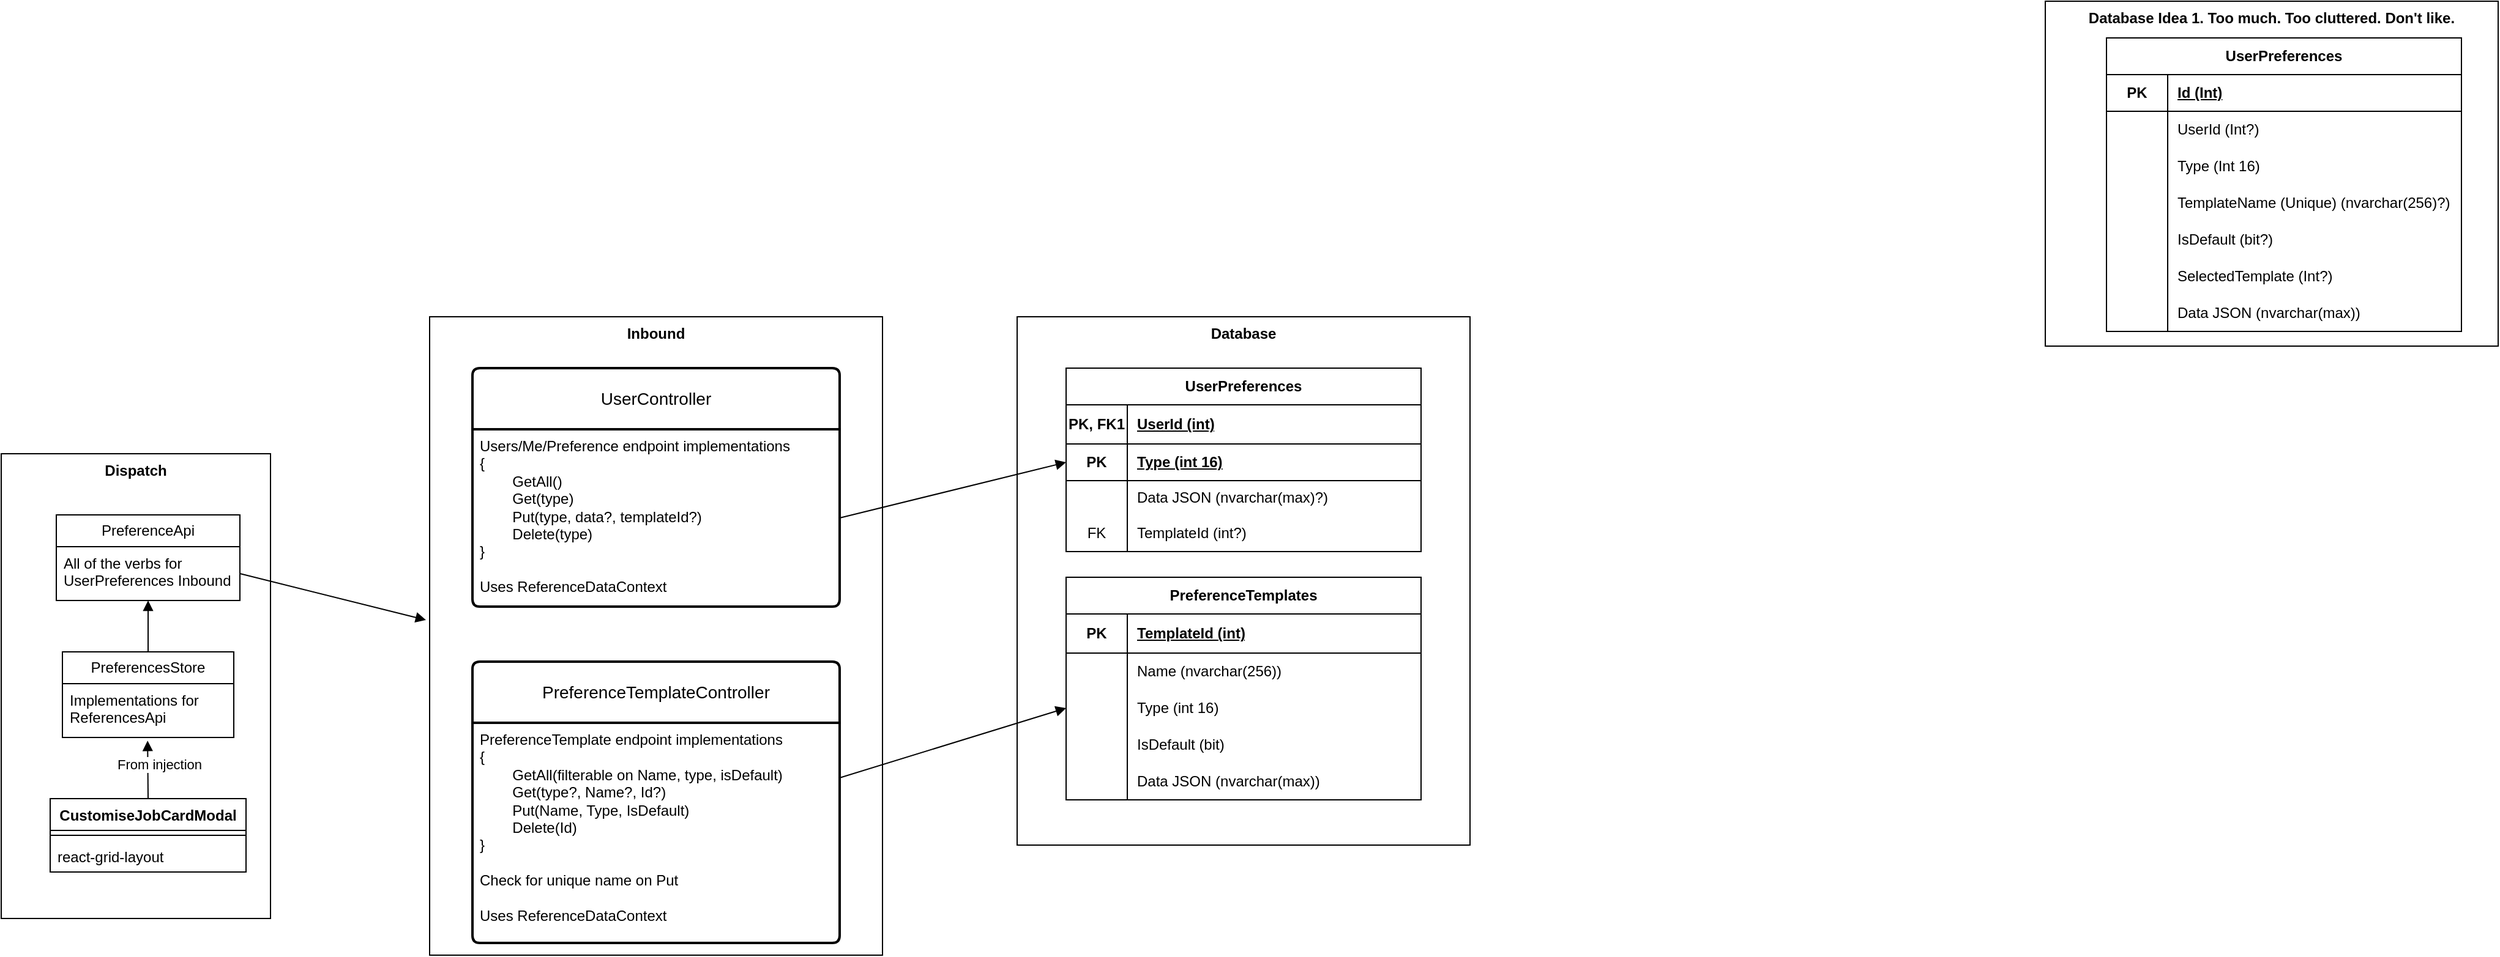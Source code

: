 <mxfile version="24.2.3" type="github">
  <diagram name="Page-1" id="9DyKg4T394X26kreyuBQ">
    <mxGraphModel dx="2261" dy="1907" grid="1" gridSize="10" guides="1" tooltips="1" connect="1" arrows="1" fold="1" page="1" pageScale="1" pageWidth="827" pageHeight="1169" math="0" shadow="0">
      <root>
        <mxCell id="0" />
        <mxCell id="1" parent="0" />
        <mxCell id="TbZ4qbZKmrbIbrMRyuYd-15" value="&lt;b&gt;Inbound&lt;/b&gt;" style="html=1;whiteSpace=wrap;verticalAlign=top;" parent="1" vertex="1">
          <mxGeometry x="210" y="138" width="370" height="522" as="geometry" />
        </mxCell>
        <mxCell id="TbZ4qbZKmrbIbrMRyuYd-16" value="PreferenceTemplateController" style="swimlane;childLayout=stackLayout;horizontal=1;startSize=50;horizontalStack=0;rounded=1;fontSize=14;fontStyle=0;strokeWidth=2;resizeParent=0;resizeLast=1;shadow=0;dashed=0;align=center;arcSize=4;whiteSpace=wrap;html=1;" parent="1" vertex="1">
          <mxGeometry x="245" y="420" width="300" height="230" as="geometry" />
        </mxCell>
        <mxCell id="TbZ4qbZKmrbIbrMRyuYd-17" value="&lt;div&gt;&lt;span style=&quot;background-color: initial;&quot;&gt;PreferenceTemplate endpoint implementations&lt;/span&gt;&lt;br&gt;&lt;/div&gt;&lt;div&gt;{&lt;/div&gt;&lt;div&gt;&lt;span style=&quot;white-space: pre;&quot;&gt;&#x9;&lt;/span&gt;GetAll(filterable on Name, type, isDefault)&lt;br&gt;&lt;/div&gt;&lt;div&gt;&lt;span style=&quot;white-space: pre;&quot;&gt;&#x9;&lt;/span&gt;Get(type?, Name?, Id?)&lt;/div&gt;&lt;div&gt;&lt;span style=&quot;white-space: pre;&quot;&gt;&#x9;&lt;/span&gt;Put(Name, Type, IsDefault)&lt;br&gt;&lt;/div&gt;&lt;div&gt;&lt;span style=&quot;white-space: pre;&quot;&gt;&#x9;&lt;/span&gt;Delete(Id)&lt;/div&gt;&lt;div&gt;}&lt;/div&gt;&lt;div&gt;&lt;br&gt;&lt;/div&gt;&lt;div&gt;Check for unique name on Put&lt;/div&gt;&lt;div&gt;&lt;br&gt;&lt;/div&gt;&lt;div&gt;Uses ReferenceDataContext&lt;/div&gt;" style="align=left;strokeColor=none;fillColor=none;spacingLeft=4;fontSize=12;verticalAlign=top;resizable=0;rotatable=0;part=1;html=1;" parent="TbZ4qbZKmrbIbrMRyuYd-16" vertex="1">
          <mxGeometry y="50" width="300" height="180" as="geometry" />
        </mxCell>
        <mxCell id="TbZ4qbZKmrbIbrMRyuYd-18" value="&lt;b&gt;Dispatch&lt;/b&gt;" style="html=1;whiteSpace=wrap;verticalAlign=top;" parent="1" vertex="1">
          <mxGeometry x="-140" y="250" width="220" height="380" as="geometry" />
        </mxCell>
        <mxCell id="TbZ4qbZKmrbIbrMRyuYd-19" value="PreferenceApi" style="swimlane;fontStyle=0;childLayout=stackLayout;horizontal=1;startSize=26;fillColor=none;horizontalStack=0;resizeParent=1;resizeParentMax=0;resizeLast=0;collapsible=1;marginBottom=0;whiteSpace=wrap;html=1;" parent="1" vertex="1">
          <mxGeometry x="-95" y="300" width="150" height="70" as="geometry" />
        </mxCell>
        <mxCell id="TbZ4qbZKmrbIbrMRyuYd-20" value="All of the verbs for&amp;nbsp;&lt;div&gt;UserPreferences Inbound&lt;/div&gt;" style="text;strokeColor=none;fillColor=none;align=left;verticalAlign=top;spacingLeft=4;spacingRight=4;overflow=hidden;rotatable=0;points=[[0,0.5],[1,0.5]];portConstraint=eastwest;whiteSpace=wrap;html=1;" parent="TbZ4qbZKmrbIbrMRyuYd-19" vertex="1">
          <mxGeometry y="26" width="150" height="44" as="geometry" />
        </mxCell>
        <mxCell id="TbZ4qbZKmrbIbrMRyuYd-23" value="" style="html=1;verticalAlign=bottom;endArrow=block;curved=0;rounded=0;exitX=1;exitY=0.5;exitDx=0;exitDy=0;entryX=-0.008;entryY=0.475;entryDx=0;entryDy=0;entryPerimeter=0;" parent="1" source="TbZ4qbZKmrbIbrMRyuYd-20" target="TbZ4qbZKmrbIbrMRyuYd-15" edge="1">
          <mxGeometry width="80" relative="1" as="geometry">
            <mxPoint x="100" y="280" as="sourcePoint" />
            <mxPoint x="180" y="280" as="targetPoint" />
          </mxGeometry>
        </mxCell>
        <mxCell id="TbZ4qbZKmrbIbrMRyuYd-24" value="PreferencesStore" style="swimlane;fontStyle=0;childLayout=stackLayout;horizontal=1;startSize=26;fillColor=none;horizontalStack=0;resizeParent=1;resizeParentMax=0;resizeLast=0;collapsible=1;marginBottom=0;whiteSpace=wrap;html=1;" parent="1" vertex="1">
          <mxGeometry x="-90" y="412" width="140" height="70" as="geometry" />
        </mxCell>
        <mxCell id="TbZ4qbZKmrbIbrMRyuYd-25" value="Implementations for&amp;nbsp;&lt;div&gt;ReferencesApi&lt;/div&gt;" style="text;strokeColor=none;fillColor=none;align=left;verticalAlign=top;spacingLeft=4;spacingRight=4;overflow=hidden;rotatable=0;points=[[0,0.5],[1,0.5]];portConstraint=eastwest;whiteSpace=wrap;html=1;" parent="TbZ4qbZKmrbIbrMRyuYd-24" vertex="1">
          <mxGeometry y="26" width="140" height="44" as="geometry" />
        </mxCell>
        <mxCell id="TbZ4qbZKmrbIbrMRyuYd-26" value="" style="html=1;verticalAlign=bottom;endArrow=block;curved=0;rounded=0;exitX=0.5;exitY=0;exitDx=0;exitDy=0;" parent="1" source="TbZ4qbZKmrbIbrMRyuYd-24" target="TbZ4qbZKmrbIbrMRyuYd-20" edge="1">
          <mxGeometry width="80" relative="1" as="geometry">
            <mxPoint x="30" y="382" as="sourcePoint" />
            <mxPoint x="110" y="382" as="targetPoint" />
          </mxGeometry>
        </mxCell>
        <mxCell id="TbZ4qbZKmrbIbrMRyuYd-27" value="CustomiseJobCardModal" style="swimlane;fontStyle=1;align=center;verticalAlign=top;childLayout=stackLayout;horizontal=1;startSize=26;horizontalStack=0;resizeParent=1;resizeParentMax=0;resizeLast=0;collapsible=1;marginBottom=0;whiteSpace=wrap;html=1;" parent="1" vertex="1">
          <mxGeometry x="-100" y="532" width="160" height="60" as="geometry" />
        </mxCell>
        <mxCell id="TbZ4qbZKmrbIbrMRyuYd-29" value="" style="line;strokeWidth=1;fillColor=none;align=left;verticalAlign=middle;spacingTop=-1;spacingLeft=3;spacingRight=3;rotatable=0;labelPosition=right;points=[];portConstraint=eastwest;strokeColor=inherit;" parent="TbZ4qbZKmrbIbrMRyuYd-27" vertex="1">
          <mxGeometry y="26" width="160" height="8" as="geometry" />
        </mxCell>
        <mxCell id="TbZ4qbZKmrbIbrMRyuYd-28" value="react-grid-layout" style="text;strokeColor=none;fillColor=none;align=left;verticalAlign=top;spacingLeft=4;spacingRight=4;overflow=hidden;rotatable=0;points=[[0,0.5],[1,0.5]];portConstraint=eastwest;whiteSpace=wrap;html=1;" parent="TbZ4qbZKmrbIbrMRyuYd-27" vertex="1">
          <mxGeometry y="34" width="160" height="26" as="geometry" />
        </mxCell>
        <mxCell id="TbZ4qbZKmrbIbrMRyuYd-31" value="From injection" style="html=1;verticalAlign=bottom;endArrow=block;curved=0;rounded=0;exitX=0.5;exitY=0;exitDx=0;exitDy=0;entryX=0.497;entryY=1.059;entryDx=0;entryDy=0;entryPerimeter=0;" parent="1" source="TbZ4qbZKmrbIbrMRyuYd-27" target="TbZ4qbZKmrbIbrMRyuYd-25" edge="1">
          <mxGeometry x="-0.205" y="-9" width="80" relative="1" as="geometry">
            <mxPoint x="30" y="382" as="sourcePoint" />
            <mxPoint x="110" y="382" as="targetPoint" />
            <mxPoint as="offset" />
          </mxGeometry>
        </mxCell>
        <mxCell id="QdFxv_SIWKZ_LwmQHkhb-37" value="&lt;b&gt;Database Idea 1. Too much. Too cluttered. Don&#39;t like.&lt;/b&gt;" style="html=1;whiteSpace=wrap;verticalAlign=top;" parent="1" vertex="1">
          <mxGeometry x="1530" y="-120" width="370" height="282" as="geometry" />
        </mxCell>
        <mxCell id="QdFxv_SIWKZ_LwmQHkhb-38" value="UserPreferences" style="shape=table;startSize=30;container=1;collapsible=1;childLayout=tableLayout;fixedRows=1;rowLines=0;fontStyle=1;align=center;resizeLast=1;html=1;whiteSpace=wrap;" parent="1" vertex="1">
          <mxGeometry x="1580" y="-90" width="290" height="240" as="geometry">
            <mxRectangle x="600" y="168" width="130" height="30" as="alternateBounds" />
          </mxGeometry>
        </mxCell>
        <mxCell id="QdFxv_SIWKZ_LwmQHkhb-39" value="" style="shape=tableRow;horizontal=0;startSize=0;swimlaneHead=0;swimlaneBody=0;fillColor=none;collapsible=0;dropTarget=0;points=[[0,0.5],[1,0.5]];portConstraint=eastwest;top=0;left=0;right=0;bottom=1;html=1;" parent="QdFxv_SIWKZ_LwmQHkhb-38" vertex="1">
          <mxGeometry y="30" width="290" height="30" as="geometry" />
        </mxCell>
        <mxCell id="QdFxv_SIWKZ_LwmQHkhb-40" value="PK" style="shape=partialRectangle;connectable=0;fillColor=none;top=0;left=0;bottom=0;right=0;fontStyle=1;overflow=hidden;html=1;whiteSpace=wrap;" parent="QdFxv_SIWKZ_LwmQHkhb-39" vertex="1">
          <mxGeometry width="50" height="30" as="geometry">
            <mxRectangle width="50" height="30" as="alternateBounds" />
          </mxGeometry>
        </mxCell>
        <mxCell id="QdFxv_SIWKZ_LwmQHkhb-41" value="Id (Int)" style="shape=partialRectangle;connectable=0;fillColor=none;top=0;left=0;bottom=0;right=0;align=left;spacingLeft=6;fontStyle=5;overflow=hidden;html=1;whiteSpace=wrap;" parent="QdFxv_SIWKZ_LwmQHkhb-39" vertex="1">
          <mxGeometry x="50" width="240" height="30" as="geometry">
            <mxRectangle width="240" height="30" as="alternateBounds" />
          </mxGeometry>
        </mxCell>
        <mxCell id="QdFxv_SIWKZ_LwmQHkhb-42" value="" style="shape=tableRow;horizontal=0;startSize=0;swimlaneHead=0;swimlaneBody=0;fillColor=none;collapsible=0;dropTarget=0;points=[[0,0.5],[1,0.5]];portConstraint=eastwest;top=0;left=0;right=0;bottom=0;html=1;" parent="QdFxv_SIWKZ_LwmQHkhb-38" vertex="1">
          <mxGeometry y="60" width="290" height="30" as="geometry" />
        </mxCell>
        <mxCell id="QdFxv_SIWKZ_LwmQHkhb-43" value="" style="shape=partialRectangle;connectable=0;fillColor=none;top=0;left=0;bottom=0;right=0;editable=1;overflow=hidden;html=1;whiteSpace=wrap;" parent="QdFxv_SIWKZ_LwmQHkhb-42" vertex="1">
          <mxGeometry width="50" height="30" as="geometry">
            <mxRectangle width="50" height="30" as="alternateBounds" />
          </mxGeometry>
        </mxCell>
        <mxCell id="QdFxv_SIWKZ_LwmQHkhb-44" value="&lt;span style=&quot;color: rgb(0, 0, 0); font-family: Helvetica; font-size: 12px; font-style: normal; font-variant-ligatures: normal; font-variant-caps: normal; font-weight: 400; letter-spacing: normal; orphans: 2; text-align: left; text-indent: 0px; text-transform: none; widows: 2; word-spacing: 0px; -webkit-text-stroke-width: 0px; white-space: normal; background-color: rgb(251, 251, 251); text-decoration-thickness: initial; text-decoration-style: initial; text-decoration-color: initial; display: inline !important; float: none;&quot;&gt;UserId (Int?)&lt;/span&gt;" style="shape=partialRectangle;connectable=0;fillColor=none;top=0;left=0;bottom=0;right=0;align=left;spacingLeft=6;overflow=hidden;html=1;whiteSpace=wrap;" parent="QdFxv_SIWKZ_LwmQHkhb-42" vertex="1">
          <mxGeometry x="50" width="240" height="30" as="geometry">
            <mxRectangle width="240" height="30" as="alternateBounds" />
          </mxGeometry>
        </mxCell>
        <mxCell id="QdFxv_SIWKZ_LwmQHkhb-45" value="" style="shape=tableRow;horizontal=0;startSize=0;swimlaneHead=0;swimlaneBody=0;fillColor=none;collapsible=0;dropTarget=0;points=[[0,0.5],[1,0.5]];portConstraint=eastwest;top=0;left=0;right=0;bottom=0;html=1;" parent="QdFxv_SIWKZ_LwmQHkhb-38" vertex="1">
          <mxGeometry y="90" width="290" height="30" as="geometry" />
        </mxCell>
        <mxCell id="QdFxv_SIWKZ_LwmQHkhb-46" value="" style="shape=partialRectangle;connectable=0;fillColor=none;top=0;left=0;bottom=0;right=0;editable=1;overflow=hidden;html=1;whiteSpace=wrap;" parent="QdFxv_SIWKZ_LwmQHkhb-45" vertex="1">
          <mxGeometry width="50" height="30" as="geometry">
            <mxRectangle width="50" height="30" as="alternateBounds" />
          </mxGeometry>
        </mxCell>
        <mxCell id="QdFxv_SIWKZ_LwmQHkhb-47" value="Type (Int 16)" style="shape=partialRectangle;connectable=0;fillColor=none;top=0;left=0;bottom=0;right=0;align=left;spacingLeft=6;overflow=hidden;html=1;whiteSpace=wrap;" parent="QdFxv_SIWKZ_LwmQHkhb-45" vertex="1">
          <mxGeometry x="50" width="240" height="30" as="geometry">
            <mxRectangle width="240" height="30" as="alternateBounds" />
          </mxGeometry>
        </mxCell>
        <mxCell id="QdFxv_SIWKZ_LwmQHkhb-48" value="" style="shape=tableRow;horizontal=0;startSize=0;swimlaneHead=0;swimlaneBody=0;fillColor=none;collapsible=0;dropTarget=0;points=[[0,0.5],[1,0.5]];portConstraint=eastwest;top=0;left=0;right=0;bottom=0;html=1;" parent="QdFxv_SIWKZ_LwmQHkhb-38" vertex="1">
          <mxGeometry y="120" width="290" height="30" as="geometry" />
        </mxCell>
        <mxCell id="QdFxv_SIWKZ_LwmQHkhb-49" value="" style="shape=partialRectangle;connectable=0;fillColor=none;top=0;left=0;bottom=0;right=0;editable=1;overflow=hidden;html=1;whiteSpace=wrap;" parent="QdFxv_SIWKZ_LwmQHkhb-48" vertex="1">
          <mxGeometry width="50" height="30" as="geometry">
            <mxRectangle width="50" height="30" as="alternateBounds" />
          </mxGeometry>
        </mxCell>
        <mxCell id="QdFxv_SIWKZ_LwmQHkhb-50" value="TemplateName (Unique) (nvarchar(256)?)" style="shape=partialRectangle;connectable=0;fillColor=none;top=0;left=0;bottom=0;right=0;align=left;spacingLeft=6;overflow=hidden;html=1;whiteSpace=wrap;" parent="QdFxv_SIWKZ_LwmQHkhb-48" vertex="1">
          <mxGeometry x="50" width="240" height="30" as="geometry">
            <mxRectangle width="240" height="30" as="alternateBounds" />
          </mxGeometry>
        </mxCell>
        <mxCell id="QdFxv_SIWKZ_LwmQHkhb-51" value="" style="shape=tableRow;horizontal=0;startSize=0;swimlaneHead=0;swimlaneBody=0;fillColor=none;collapsible=0;dropTarget=0;points=[[0,0.5],[1,0.5]];portConstraint=eastwest;top=0;left=0;right=0;bottom=0;html=1;" parent="QdFxv_SIWKZ_LwmQHkhb-38" vertex="1">
          <mxGeometry y="150" width="290" height="30" as="geometry" />
        </mxCell>
        <mxCell id="QdFxv_SIWKZ_LwmQHkhb-52" value="" style="shape=partialRectangle;connectable=0;fillColor=none;top=0;left=0;bottom=0;right=0;editable=1;overflow=hidden;html=1;whiteSpace=wrap;" parent="QdFxv_SIWKZ_LwmQHkhb-51" vertex="1">
          <mxGeometry width="50" height="30" as="geometry">
            <mxRectangle width="50" height="30" as="alternateBounds" />
          </mxGeometry>
        </mxCell>
        <mxCell id="QdFxv_SIWKZ_LwmQHkhb-53" value="IsDefault (bit?)" style="shape=partialRectangle;connectable=0;fillColor=none;top=0;left=0;bottom=0;right=0;align=left;spacingLeft=6;overflow=hidden;html=1;whiteSpace=wrap;" parent="QdFxv_SIWKZ_LwmQHkhb-51" vertex="1">
          <mxGeometry x="50" width="240" height="30" as="geometry">
            <mxRectangle width="240" height="30" as="alternateBounds" />
          </mxGeometry>
        </mxCell>
        <mxCell id="QdFxv_SIWKZ_LwmQHkhb-54" value="" style="shape=tableRow;horizontal=0;startSize=0;swimlaneHead=0;swimlaneBody=0;fillColor=none;collapsible=0;dropTarget=0;points=[[0,0.5],[1,0.5]];portConstraint=eastwest;top=0;left=0;right=0;bottom=0;html=1;" parent="QdFxv_SIWKZ_LwmQHkhb-38" vertex="1">
          <mxGeometry y="180" width="290" height="30" as="geometry" />
        </mxCell>
        <mxCell id="QdFxv_SIWKZ_LwmQHkhb-55" value="" style="shape=partialRectangle;connectable=0;fillColor=none;top=0;left=0;bottom=0;right=0;editable=1;overflow=hidden;html=1;whiteSpace=wrap;" parent="QdFxv_SIWKZ_LwmQHkhb-54" vertex="1">
          <mxGeometry width="50" height="30" as="geometry">
            <mxRectangle width="50" height="30" as="alternateBounds" />
          </mxGeometry>
        </mxCell>
        <mxCell id="QdFxv_SIWKZ_LwmQHkhb-56" value="SelectedTemplate (Int?)" style="shape=partialRectangle;connectable=0;fillColor=none;top=0;left=0;bottom=0;right=0;align=left;spacingLeft=6;overflow=hidden;html=1;whiteSpace=wrap;" parent="QdFxv_SIWKZ_LwmQHkhb-54" vertex="1">
          <mxGeometry x="50" width="240" height="30" as="geometry">
            <mxRectangle width="240" height="30" as="alternateBounds" />
          </mxGeometry>
        </mxCell>
        <mxCell id="QdFxv_SIWKZ_LwmQHkhb-57" value="" style="shape=tableRow;horizontal=0;startSize=0;swimlaneHead=0;swimlaneBody=0;fillColor=none;collapsible=0;dropTarget=0;points=[[0,0.5],[1,0.5]];portConstraint=eastwest;top=0;left=0;right=0;bottom=0;html=1;" parent="QdFxv_SIWKZ_LwmQHkhb-38" vertex="1">
          <mxGeometry y="210" width="290" height="30" as="geometry" />
        </mxCell>
        <mxCell id="QdFxv_SIWKZ_LwmQHkhb-58" value="" style="shape=partialRectangle;connectable=0;fillColor=none;top=0;left=0;bottom=0;right=0;editable=1;overflow=hidden;html=1;whiteSpace=wrap;" parent="QdFxv_SIWKZ_LwmQHkhb-57" vertex="1">
          <mxGeometry width="50" height="30" as="geometry">
            <mxRectangle width="50" height="30" as="alternateBounds" />
          </mxGeometry>
        </mxCell>
        <mxCell id="QdFxv_SIWKZ_LwmQHkhb-59" value="Data JSON (nvarchar(max))" style="shape=partialRectangle;connectable=0;fillColor=none;top=0;left=0;bottom=0;right=0;align=left;spacingLeft=6;overflow=hidden;html=1;whiteSpace=wrap;" parent="QdFxv_SIWKZ_LwmQHkhb-57" vertex="1">
          <mxGeometry x="50" width="240" height="30" as="geometry">
            <mxRectangle width="240" height="30" as="alternateBounds" />
          </mxGeometry>
        </mxCell>
        <mxCell id="QdFxv_SIWKZ_LwmQHkhb-60" value="&lt;b&gt;Database&lt;/b&gt;" style="html=1;whiteSpace=wrap;verticalAlign=top;" parent="1" vertex="1">
          <mxGeometry x="690" y="138" width="370" height="432" as="geometry" />
        </mxCell>
        <mxCell id="QdFxv_SIWKZ_LwmQHkhb-61" value="UserPreferences" style="shape=table;startSize=30;container=1;collapsible=1;childLayout=tableLayout;fixedRows=1;rowLines=0;fontStyle=1;align=center;resizeLast=1;html=1;whiteSpace=wrap;" parent="1" vertex="1">
          <mxGeometry x="730" y="180" width="290" height="150" as="geometry">
            <mxRectangle x="600" y="168" width="130" height="30" as="alternateBounds" />
          </mxGeometry>
        </mxCell>
        <mxCell id="QdFxv_SIWKZ_LwmQHkhb-62" value="" style="shape=tableRow;horizontal=0;startSize=0;swimlaneHead=0;swimlaneBody=0;fillColor=none;collapsible=0;dropTarget=0;points=[[0,0.5],[1,0.5]];portConstraint=eastwest;top=0;left=0;right=0;bottom=1;html=1;" parent="QdFxv_SIWKZ_LwmQHkhb-61" vertex="1">
          <mxGeometry y="30" width="290" height="32" as="geometry" />
        </mxCell>
        <mxCell id="QdFxv_SIWKZ_LwmQHkhb-63" value="PK, FK1" style="shape=partialRectangle;connectable=0;fillColor=none;top=0;left=0;bottom=0;right=0;fontStyle=1;overflow=hidden;html=1;whiteSpace=wrap;" parent="QdFxv_SIWKZ_LwmQHkhb-62" vertex="1">
          <mxGeometry width="50" height="32" as="geometry">
            <mxRectangle width="50" height="32" as="alternateBounds" />
          </mxGeometry>
        </mxCell>
        <mxCell id="QdFxv_SIWKZ_LwmQHkhb-64" value="UserId (int)" style="shape=partialRectangle;connectable=0;fillColor=none;top=0;left=0;bottom=0;right=0;align=left;spacingLeft=6;fontStyle=5;overflow=hidden;html=1;whiteSpace=wrap;" parent="QdFxv_SIWKZ_LwmQHkhb-62" vertex="1">
          <mxGeometry x="50" width="240" height="32" as="geometry">
            <mxRectangle width="240" height="32" as="alternateBounds" />
          </mxGeometry>
        </mxCell>
        <mxCell id="QdFxv_SIWKZ_LwmQHkhb-83" value="" style="shape=tableRow;horizontal=0;startSize=0;swimlaneHead=0;swimlaneBody=0;fillColor=none;collapsible=0;dropTarget=0;points=[[0,0.5],[1,0.5]];portConstraint=eastwest;top=0;left=0;right=0;bottom=1;html=1;" parent="QdFxv_SIWKZ_LwmQHkhb-61" vertex="1">
          <mxGeometry y="62" width="290" height="30" as="geometry" />
        </mxCell>
        <mxCell id="QdFxv_SIWKZ_LwmQHkhb-84" value="PK" style="shape=partialRectangle;connectable=0;fillColor=none;top=0;left=0;bottom=0;right=0;fontStyle=1;overflow=hidden;html=1;whiteSpace=wrap;" parent="QdFxv_SIWKZ_LwmQHkhb-83" vertex="1">
          <mxGeometry width="50" height="30" as="geometry">
            <mxRectangle width="50" height="30" as="alternateBounds" />
          </mxGeometry>
        </mxCell>
        <mxCell id="QdFxv_SIWKZ_LwmQHkhb-85" value="Type (int 16)" style="shape=partialRectangle;connectable=0;fillColor=none;top=0;left=0;bottom=0;right=0;align=left;spacingLeft=6;fontStyle=5;overflow=hidden;html=1;whiteSpace=wrap;" parent="QdFxv_SIWKZ_LwmQHkhb-83" vertex="1">
          <mxGeometry x="50" width="240" height="30" as="geometry">
            <mxRectangle width="240" height="30" as="alternateBounds" />
          </mxGeometry>
        </mxCell>
        <mxCell id="QdFxv_SIWKZ_LwmQHkhb-80" value="" style="shape=tableRow;horizontal=0;startSize=0;swimlaneHead=0;swimlaneBody=0;fillColor=none;collapsible=0;dropTarget=0;points=[[0,0.5],[1,0.5]];portConstraint=eastwest;top=0;left=0;right=0;bottom=0;html=1;" parent="QdFxv_SIWKZ_LwmQHkhb-61" vertex="1">
          <mxGeometry y="92" width="290" height="28" as="geometry" />
        </mxCell>
        <mxCell id="QdFxv_SIWKZ_LwmQHkhb-81" value="" style="shape=partialRectangle;connectable=0;fillColor=none;top=0;left=0;bottom=0;right=0;editable=1;overflow=hidden;html=1;whiteSpace=wrap;" parent="QdFxv_SIWKZ_LwmQHkhb-80" vertex="1">
          <mxGeometry width="50" height="28" as="geometry">
            <mxRectangle width="50" height="28" as="alternateBounds" />
          </mxGeometry>
        </mxCell>
        <mxCell id="QdFxv_SIWKZ_LwmQHkhb-82" value="Data JSON (nvarchar(max)?)" style="shape=partialRectangle;connectable=0;fillColor=none;top=0;left=0;bottom=0;right=0;align=left;spacingLeft=6;overflow=hidden;html=1;whiteSpace=wrap;" parent="QdFxv_SIWKZ_LwmQHkhb-80" vertex="1">
          <mxGeometry x="50" width="240" height="28" as="geometry">
            <mxRectangle width="240" height="28" as="alternateBounds" />
          </mxGeometry>
        </mxCell>
        <mxCell id="QdFxv_SIWKZ_LwmQHkhb-89" value="" style="shape=tableRow;horizontal=0;startSize=0;swimlaneHead=0;swimlaneBody=0;fillColor=none;collapsible=0;dropTarget=0;points=[[0,0.5],[1,0.5]];portConstraint=eastwest;top=0;left=0;right=0;bottom=0;html=1;" parent="QdFxv_SIWKZ_LwmQHkhb-61" vertex="1">
          <mxGeometry y="120" width="290" height="30" as="geometry" />
        </mxCell>
        <mxCell id="QdFxv_SIWKZ_LwmQHkhb-90" value="FK" style="shape=partialRectangle;connectable=0;fillColor=none;top=0;left=0;bottom=0;right=0;editable=1;overflow=hidden;html=1;whiteSpace=wrap;" parent="QdFxv_SIWKZ_LwmQHkhb-89" vertex="1">
          <mxGeometry width="50" height="30" as="geometry">
            <mxRectangle width="50" height="30" as="alternateBounds" />
          </mxGeometry>
        </mxCell>
        <mxCell id="QdFxv_SIWKZ_LwmQHkhb-91" value="TemplateId (int?)" style="shape=partialRectangle;connectable=0;fillColor=none;top=0;left=0;bottom=0;right=0;align=left;spacingLeft=6;overflow=hidden;html=1;whiteSpace=wrap;" parent="QdFxv_SIWKZ_LwmQHkhb-89" vertex="1">
          <mxGeometry x="50" width="240" height="30" as="geometry">
            <mxRectangle width="240" height="30" as="alternateBounds" />
          </mxGeometry>
        </mxCell>
        <mxCell id="QdFxv_SIWKZ_LwmQHkhb-92" value="PreferenceTemplates" style="shape=table;startSize=30;container=1;collapsible=1;childLayout=tableLayout;fixedRows=1;rowLines=0;fontStyle=1;align=center;resizeLast=1;html=1;whiteSpace=wrap;" parent="1" vertex="1">
          <mxGeometry x="730" y="351" width="290" height="182" as="geometry">
            <mxRectangle x="600" y="168" width="130" height="30" as="alternateBounds" />
          </mxGeometry>
        </mxCell>
        <mxCell id="QdFxv_SIWKZ_LwmQHkhb-93" value="" style="shape=tableRow;horizontal=0;startSize=0;swimlaneHead=0;swimlaneBody=0;fillColor=none;collapsible=0;dropTarget=0;points=[[0,0.5],[1,0.5]];portConstraint=eastwest;top=0;left=0;right=0;bottom=1;html=1;" parent="QdFxv_SIWKZ_LwmQHkhb-92" vertex="1">
          <mxGeometry y="30" width="290" height="32" as="geometry" />
        </mxCell>
        <mxCell id="QdFxv_SIWKZ_LwmQHkhb-94" value="PK" style="shape=partialRectangle;connectable=0;fillColor=none;top=0;left=0;bottom=0;right=0;fontStyle=1;overflow=hidden;html=1;whiteSpace=wrap;" parent="QdFxv_SIWKZ_LwmQHkhb-93" vertex="1">
          <mxGeometry width="50" height="32" as="geometry">
            <mxRectangle width="50" height="32" as="alternateBounds" />
          </mxGeometry>
        </mxCell>
        <mxCell id="QdFxv_SIWKZ_LwmQHkhb-95" value="TemplateId (int)" style="shape=partialRectangle;connectable=0;fillColor=none;top=0;left=0;bottom=0;right=0;align=left;spacingLeft=6;fontStyle=5;overflow=hidden;html=1;whiteSpace=wrap;" parent="QdFxv_SIWKZ_LwmQHkhb-93" vertex="1">
          <mxGeometry x="50" width="240" height="32" as="geometry">
            <mxRectangle width="240" height="32" as="alternateBounds" />
          </mxGeometry>
        </mxCell>
        <mxCell id="QdFxv_SIWKZ_LwmQHkhb-99" value="" style="shape=tableRow;horizontal=0;startSize=0;swimlaneHead=0;swimlaneBody=0;fillColor=none;collapsible=0;dropTarget=0;points=[[0,0.5],[1,0.5]];portConstraint=eastwest;top=0;left=0;right=0;bottom=0;html=1;" parent="QdFxv_SIWKZ_LwmQHkhb-92" vertex="1">
          <mxGeometry y="62" width="290" height="30" as="geometry" />
        </mxCell>
        <mxCell id="QdFxv_SIWKZ_LwmQHkhb-100" value="" style="shape=partialRectangle;connectable=0;fillColor=none;top=0;left=0;bottom=0;right=0;editable=1;overflow=hidden;html=1;whiteSpace=wrap;" parent="QdFxv_SIWKZ_LwmQHkhb-99" vertex="1">
          <mxGeometry width="50" height="30" as="geometry">
            <mxRectangle width="50" height="30" as="alternateBounds" />
          </mxGeometry>
        </mxCell>
        <mxCell id="QdFxv_SIWKZ_LwmQHkhb-101" value="Name (nvarchar(256))" style="shape=partialRectangle;connectable=0;fillColor=none;top=0;left=0;bottom=0;right=0;align=left;spacingLeft=6;overflow=hidden;html=1;whiteSpace=wrap;" parent="QdFxv_SIWKZ_LwmQHkhb-99" vertex="1">
          <mxGeometry x="50" width="240" height="30" as="geometry">
            <mxRectangle width="240" height="30" as="alternateBounds" />
          </mxGeometry>
        </mxCell>
        <mxCell id="QdFxv_SIWKZ_LwmQHkhb-111" value="" style="shape=tableRow;horizontal=0;startSize=0;swimlaneHead=0;swimlaneBody=0;fillColor=none;collapsible=0;dropTarget=0;points=[[0,0.5],[1,0.5]];portConstraint=eastwest;top=0;left=0;right=0;bottom=0;html=1;" parent="QdFxv_SIWKZ_LwmQHkhb-92" vertex="1">
          <mxGeometry y="92" width="290" height="30" as="geometry" />
        </mxCell>
        <mxCell id="QdFxv_SIWKZ_LwmQHkhb-112" value="" style="shape=partialRectangle;connectable=0;fillColor=none;top=0;left=0;bottom=0;right=0;editable=1;overflow=hidden;html=1;whiteSpace=wrap;" parent="QdFxv_SIWKZ_LwmQHkhb-111" vertex="1">
          <mxGeometry width="50" height="30" as="geometry">
            <mxRectangle width="50" height="30" as="alternateBounds" />
          </mxGeometry>
        </mxCell>
        <mxCell id="QdFxv_SIWKZ_LwmQHkhb-113" value="Type (int 16)" style="shape=partialRectangle;connectable=0;fillColor=none;top=0;left=0;bottom=0;right=0;align=left;spacingLeft=6;overflow=hidden;html=1;whiteSpace=wrap;" parent="QdFxv_SIWKZ_LwmQHkhb-111" vertex="1">
          <mxGeometry x="50" width="240" height="30" as="geometry">
            <mxRectangle width="240" height="30" as="alternateBounds" />
          </mxGeometry>
        </mxCell>
        <mxCell id="QdFxv_SIWKZ_LwmQHkhb-108" value="" style="shape=tableRow;horizontal=0;startSize=0;swimlaneHead=0;swimlaneBody=0;fillColor=none;collapsible=0;dropTarget=0;points=[[0,0.5],[1,0.5]];portConstraint=eastwest;top=0;left=0;right=0;bottom=0;html=1;" parent="QdFxv_SIWKZ_LwmQHkhb-92" vertex="1">
          <mxGeometry y="122" width="290" height="30" as="geometry" />
        </mxCell>
        <mxCell id="QdFxv_SIWKZ_LwmQHkhb-109" value="" style="shape=partialRectangle;connectable=0;fillColor=none;top=0;left=0;bottom=0;right=0;editable=1;overflow=hidden;html=1;whiteSpace=wrap;" parent="QdFxv_SIWKZ_LwmQHkhb-108" vertex="1">
          <mxGeometry width="50" height="30" as="geometry">
            <mxRectangle width="50" height="30" as="alternateBounds" />
          </mxGeometry>
        </mxCell>
        <mxCell id="QdFxv_SIWKZ_LwmQHkhb-110" value="IsDefault (bit)" style="shape=partialRectangle;connectable=0;fillColor=none;top=0;left=0;bottom=0;right=0;align=left;spacingLeft=6;overflow=hidden;html=1;whiteSpace=wrap;" parent="QdFxv_SIWKZ_LwmQHkhb-108" vertex="1">
          <mxGeometry x="50" width="240" height="30" as="geometry">
            <mxRectangle width="240" height="30" as="alternateBounds" />
          </mxGeometry>
        </mxCell>
        <mxCell id="QdFxv_SIWKZ_LwmQHkhb-105" value="" style="shape=tableRow;horizontal=0;startSize=0;swimlaneHead=0;swimlaneBody=0;fillColor=none;collapsible=0;dropTarget=0;points=[[0,0.5],[1,0.5]];portConstraint=eastwest;top=0;left=0;right=0;bottom=0;html=1;" parent="QdFxv_SIWKZ_LwmQHkhb-92" vertex="1">
          <mxGeometry y="152" width="290" height="30" as="geometry" />
        </mxCell>
        <mxCell id="QdFxv_SIWKZ_LwmQHkhb-106" value="" style="shape=partialRectangle;connectable=0;fillColor=none;top=0;left=0;bottom=0;right=0;editable=1;overflow=hidden;html=1;whiteSpace=wrap;" parent="QdFxv_SIWKZ_LwmQHkhb-105" vertex="1">
          <mxGeometry width="50" height="30" as="geometry">
            <mxRectangle width="50" height="30" as="alternateBounds" />
          </mxGeometry>
        </mxCell>
        <mxCell id="QdFxv_SIWKZ_LwmQHkhb-107" value="Data JSON (nvarchar(max))" style="shape=partialRectangle;connectable=0;fillColor=none;top=0;left=0;bottom=0;right=0;align=left;spacingLeft=6;overflow=hidden;html=1;whiteSpace=wrap;" parent="QdFxv_SIWKZ_LwmQHkhb-105" vertex="1">
          <mxGeometry x="50" width="240" height="30" as="geometry">
            <mxRectangle width="240" height="30" as="alternateBounds" />
          </mxGeometry>
        </mxCell>
        <mxCell id="XZtfJWSbm8OQejZez-IG-1" value="UserController" style="swimlane;childLayout=stackLayout;horizontal=1;startSize=50;horizontalStack=0;rounded=1;fontSize=14;fontStyle=0;strokeWidth=2;resizeParent=0;resizeLast=1;shadow=0;dashed=0;align=center;arcSize=4;whiteSpace=wrap;html=1;" vertex="1" parent="1">
          <mxGeometry x="245" y="180" width="300" height="195" as="geometry" />
        </mxCell>
        <mxCell id="XZtfJWSbm8OQejZez-IG-2" value="&lt;div&gt;&lt;span style=&quot;background-color: initial;&quot;&gt;Users/Me/Preference endpoint implementations&lt;/span&gt;&lt;br&gt;&lt;/div&gt;&lt;div&gt;{&lt;/div&gt;&lt;div&gt;&lt;span style=&quot;white-space: pre;&quot;&gt;&#x9;&lt;/span&gt;GetAll()&lt;br&gt;&lt;/div&gt;&lt;div&gt;&lt;span style=&quot;white-space: pre;&quot;&gt;&#x9;&lt;/span&gt;Get(type)&lt;/div&gt;&lt;div&gt;&lt;span style=&quot;white-space: pre;&quot;&gt;&#x9;&lt;/span&gt;Put(type, data?, templateId?)&lt;br&gt;&lt;/div&gt;&lt;div&gt;&lt;span style=&quot;white-space: pre;&quot;&gt;&#x9;&lt;/span&gt;Delete(type)&lt;/div&gt;&lt;div&gt;}&lt;/div&gt;&lt;div&gt;&lt;br&gt;&lt;/div&gt;&lt;div&gt;Uses ReferenceDataContext&lt;/div&gt;" style="align=left;strokeColor=none;fillColor=none;spacingLeft=4;fontSize=12;verticalAlign=top;resizable=0;rotatable=0;part=1;html=1;" vertex="1" parent="XZtfJWSbm8OQejZez-IG-1">
          <mxGeometry y="50" width="300" height="145" as="geometry" />
        </mxCell>
        <mxCell id="XZtfJWSbm8OQejZez-IG-3" value="" style="html=1;verticalAlign=bottom;endArrow=block;curved=0;rounded=0;exitX=1;exitY=0.5;exitDx=0;exitDy=0;entryX=0;entryY=0.5;entryDx=0;entryDy=0;" edge="1" parent="1" source="XZtfJWSbm8OQejZez-IG-2" target="QdFxv_SIWKZ_LwmQHkhb-83">
          <mxGeometry width="80" relative="1" as="geometry">
            <mxPoint x="65" y="358" as="sourcePoint" />
            <mxPoint x="217" y="396" as="targetPoint" />
          </mxGeometry>
        </mxCell>
        <mxCell id="XZtfJWSbm8OQejZez-IG-4" value="" style="html=1;verticalAlign=bottom;endArrow=block;curved=0;rounded=0;exitX=1;exitY=0.25;exitDx=0;exitDy=0;entryX=0;entryY=0.5;entryDx=0;entryDy=0;" edge="1" parent="1" source="TbZ4qbZKmrbIbrMRyuYd-17" target="QdFxv_SIWKZ_LwmQHkhb-111">
          <mxGeometry width="80" relative="1" as="geometry">
            <mxPoint x="555" y="313" as="sourcePoint" />
            <mxPoint x="740" y="267" as="targetPoint" />
          </mxGeometry>
        </mxCell>
      </root>
    </mxGraphModel>
  </diagram>
</mxfile>
